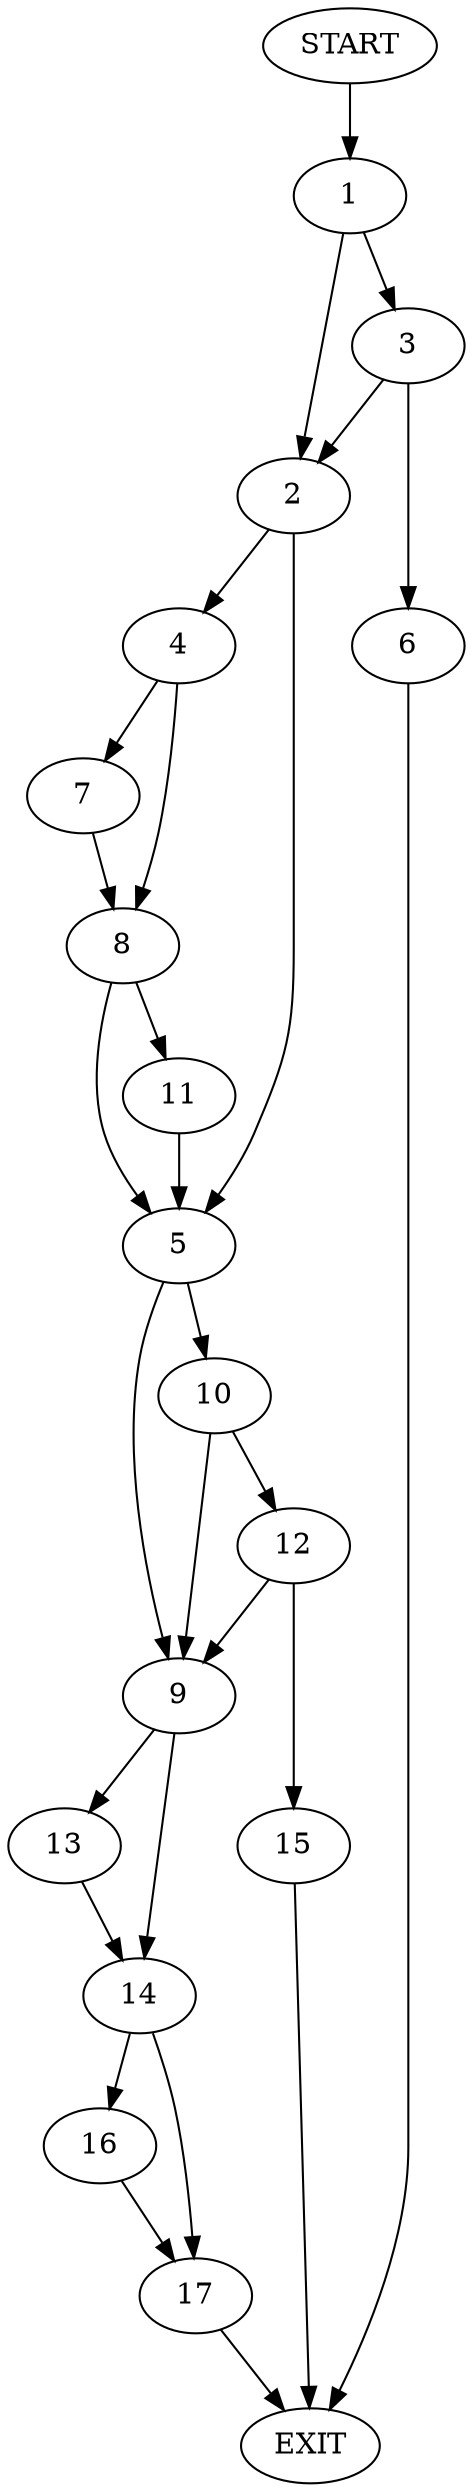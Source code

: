 digraph {
0 [label="START"]
18 [label="EXIT"]
0 -> 1
1 -> 2
1 -> 3
2 -> 4
2 -> 5
3 -> 6
3 -> 2
6 -> 18
4 -> 7
4 -> 8
5 -> 9
5 -> 10
8 -> 11
8 -> 5
7 -> 8
11 -> 5
10 -> 9
10 -> 12
9 -> 13
9 -> 14
12 -> 9
12 -> 15
15 -> 18
14 -> 16
14 -> 17
13 -> 14
17 -> 18
16 -> 17
}
